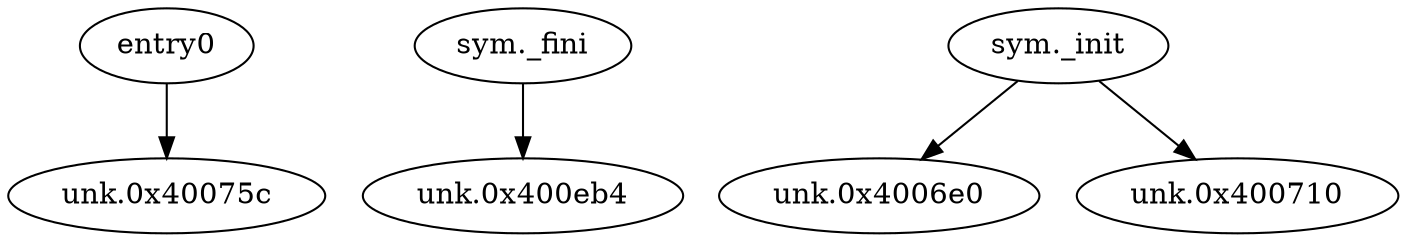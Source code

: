 digraph code {
  "0x00400750" [label="entry0"];
  "0x00400750" -> "0x0040075c";
  "0x0040075c" [label="unk.0x40075c"];
  "0x00400e90" [label="sym._fini"];
  "0x00400e90" -> "0x00400eb4";
  "0x00400eb4" [label="unk.0x400eb4"];
  "0x004006bc" [label="sym._init"];
  "0x004006bc" -> "0x004006e0";
  "0x004006e0" [label="unk.0x4006e0"];
  "0x004006bc" -> "0x00400710";
  "0x00400710" [label="unk.0x400710"];
}